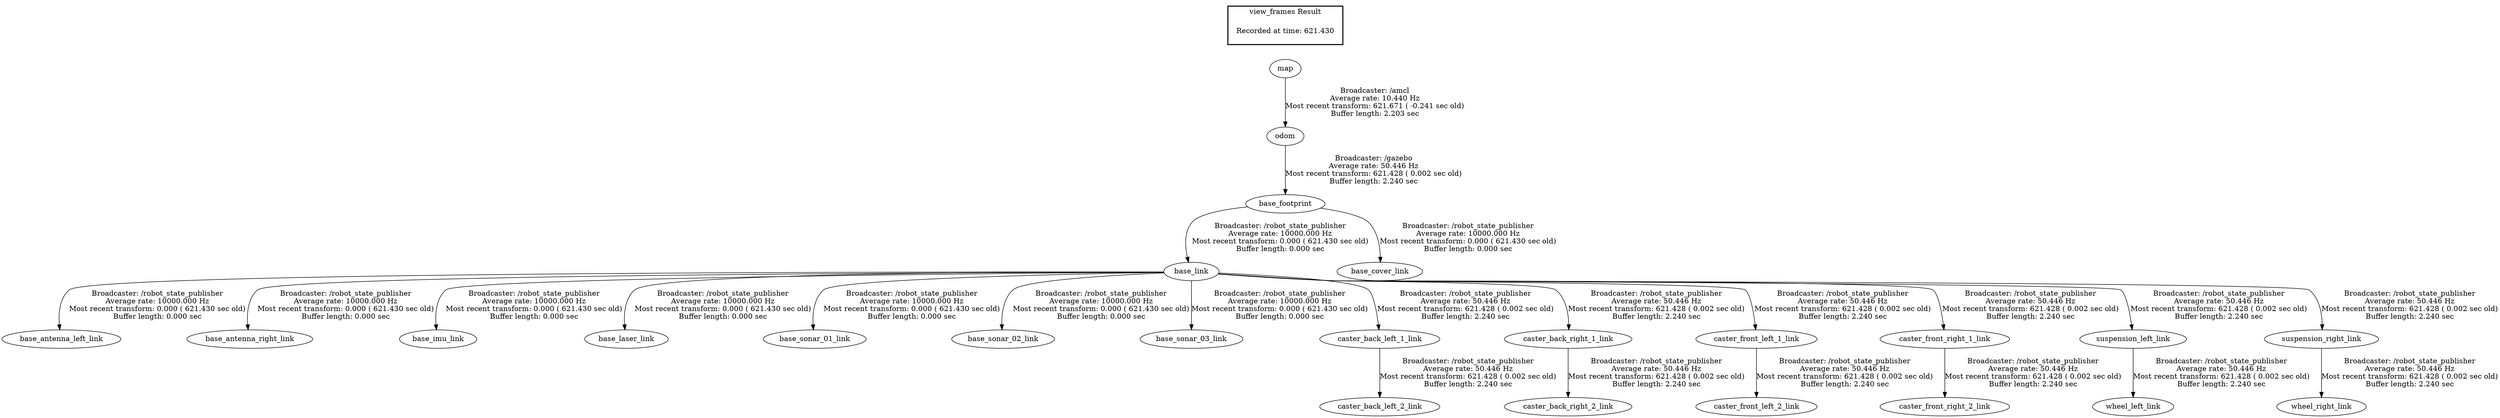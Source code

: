 digraph G {
"base_link" -> "base_antenna_left_link"[label="Broadcaster: /robot_state_publisher\nAverage rate: 10000.000 Hz\nMost recent transform: 0.000 ( 621.430 sec old)\nBuffer length: 0.000 sec\n"];
"base_footprint" -> "base_link"[label="Broadcaster: /robot_state_publisher\nAverage rate: 10000.000 Hz\nMost recent transform: 0.000 ( 621.430 sec old)\nBuffer length: 0.000 sec\n"];
"base_link" -> "base_antenna_right_link"[label="Broadcaster: /robot_state_publisher\nAverage rate: 10000.000 Hz\nMost recent transform: 0.000 ( 621.430 sec old)\nBuffer length: 0.000 sec\n"];
"odom" -> "base_footprint"[label="Broadcaster: /gazebo\nAverage rate: 50.446 Hz\nMost recent transform: 621.428 ( 0.002 sec old)\nBuffer length: 2.240 sec\n"];
"base_link" -> "base_imu_link"[label="Broadcaster: /robot_state_publisher\nAverage rate: 10000.000 Hz\nMost recent transform: 0.000 ( 621.430 sec old)\nBuffer length: 0.000 sec\n"];
"base_link" -> "base_laser_link"[label="Broadcaster: /robot_state_publisher\nAverage rate: 10000.000 Hz\nMost recent transform: 0.000 ( 621.430 sec old)\nBuffer length: 0.000 sec\n"];
"base_link" -> "base_sonar_01_link"[label="Broadcaster: /robot_state_publisher\nAverage rate: 10000.000 Hz\nMost recent transform: 0.000 ( 621.430 sec old)\nBuffer length: 0.000 sec\n"];
"base_link" -> "base_sonar_02_link"[label="Broadcaster: /robot_state_publisher\nAverage rate: 10000.000 Hz\nMost recent transform: 0.000 ( 621.430 sec old)\nBuffer length: 0.000 sec\n"];
"base_link" -> "base_sonar_03_link"[label="Broadcaster: /robot_state_publisher\nAverage rate: 10000.000 Hz\nMost recent transform: 0.000 ( 621.430 sec old)\nBuffer length: 0.000 sec\n"];
"base_footprint" -> "base_cover_link"[label="Broadcaster: /robot_state_publisher\nAverage rate: 10000.000 Hz\nMost recent transform: 0.000 ( 621.430 sec old)\nBuffer length: 0.000 sec\n"];
"map" -> "odom"[label="Broadcaster: /amcl\nAverage rate: 10.440 Hz\nMost recent transform: 621.671 ( -0.241 sec old)\nBuffer length: 2.203 sec\n"];
"base_link" -> "caster_back_left_1_link"[label="Broadcaster: /robot_state_publisher\nAverage rate: 50.446 Hz\nMost recent transform: 621.428 ( 0.002 sec old)\nBuffer length: 2.240 sec\n"];
"caster_back_left_1_link" -> "caster_back_left_2_link"[label="Broadcaster: /robot_state_publisher\nAverage rate: 50.446 Hz\nMost recent transform: 621.428 ( 0.002 sec old)\nBuffer length: 2.240 sec\n"];
"base_link" -> "caster_back_right_1_link"[label="Broadcaster: /robot_state_publisher\nAverage rate: 50.446 Hz\nMost recent transform: 621.428 ( 0.002 sec old)\nBuffer length: 2.240 sec\n"];
"caster_back_right_1_link" -> "caster_back_right_2_link"[label="Broadcaster: /robot_state_publisher\nAverage rate: 50.446 Hz\nMost recent transform: 621.428 ( 0.002 sec old)\nBuffer length: 2.240 sec\n"];
"base_link" -> "caster_front_left_1_link"[label="Broadcaster: /robot_state_publisher\nAverage rate: 50.446 Hz\nMost recent transform: 621.428 ( 0.002 sec old)\nBuffer length: 2.240 sec\n"];
"caster_front_left_1_link" -> "caster_front_left_2_link"[label="Broadcaster: /robot_state_publisher\nAverage rate: 50.446 Hz\nMost recent transform: 621.428 ( 0.002 sec old)\nBuffer length: 2.240 sec\n"];
"base_link" -> "caster_front_right_1_link"[label="Broadcaster: /robot_state_publisher\nAverage rate: 50.446 Hz\nMost recent transform: 621.428 ( 0.002 sec old)\nBuffer length: 2.240 sec\n"];
"caster_front_right_1_link" -> "caster_front_right_2_link"[label="Broadcaster: /robot_state_publisher\nAverage rate: 50.446 Hz\nMost recent transform: 621.428 ( 0.002 sec old)\nBuffer length: 2.240 sec\n"];
"base_link" -> "suspension_left_link"[label="Broadcaster: /robot_state_publisher\nAverage rate: 50.446 Hz\nMost recent transform: 621.428 ( 0.002 sec old)\nBuffer length: 2.240 sec\n"];
"base_link" -> "suspension_right_link"[label="Broadcaster: /robot_state_publisher\nAverage rate: 50.446 Hz\nMost recent transform: 621.428 ( 0.002 sec old)\nBuffer length: 2.240 sec\n"];
"suspension_left_link" -> "wheel_left_link"[label="Broadcaster: /robot_state_publisher\nAverage rate: 50.446 Hz\nMost recent transform: 621.428 ( 0.002 sec old)\nBuffer length: 2.240 sec\n"];
"suspension_right_link" -> "wheel_right_link"[label="Broadcaster: /robot_state_publisher\nAverage rate: 50.446 Hz\nMost recent transform: 621.428 ( 0.002 sec old)\nBuffer length: 2.240 sec\n"];
edge [style=invis];
 subgraph cluster_legend { style=bold; color=black; label ="view_frames Result";
"Recorded at time: 621.430"[ shape=plaintext ] ;
 }->"map";
}